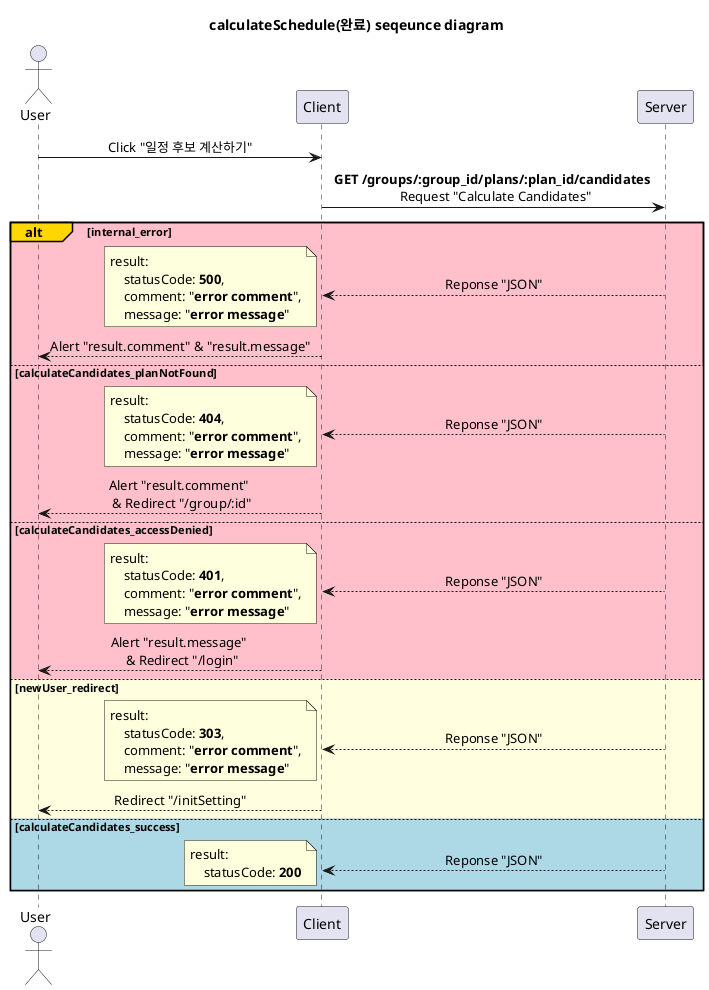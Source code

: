 @startuml calculateSchedule(완료)
'http://localhost:3000/plan/:id

title calculateSchedule(완료) seqeunce diagram

skinparam SequenceMessageAlignment center

participant Server order 30
participant Client order 20
actor User order 10

User -> Client: Click "일정 후보 계산하기"

Client -> Server: **GET /groups/:group_id/plans/:plan_id/candidates** \n Request "Calculate Candidates"

alt#Gold #Pink internal_error
    Client <-- Server: Reponse "JSON"
    note left
        result:
            statusCode: **500**,
            comment: "**error comment**",
            message: "**error message**"
    end note
    User <-- Client: Alert "result.comment" & "result.message"

else #Pink calculateCandidates_planNotFound
    Client <-- Server: Reponse "JSON"
    note left
        result:
            statusCode: **404**,
            comment: "**error comment**",
            message: "**error message**"
    end note
    User <-- Client: Alert "result.comment" \n & Redirect "/group/:id"

else #Pink calculateCandidates_accessDenied
    Client <-- Server: Reponse "JSON"
    note left
        result:
            statusCode: **401**,
            comment: "**error comment**",
            message: "**error message**"
    end note
    User <-- Client: Alert "result.message" \n & Redirect "/login"

else #LightYellow newUser_redirect
    Client <-- Server: Reponse "JSON"
    note left
        result:
            statusCode: **303**,
            comment: "**error comment**",
            message: "**error message**"
    end note
    User <-- Client: Redirect "/initSetting"

else #LightBlue calculateCandidates_success
    Client <-- Server: Reponse "JSON"
    note left
        result:
            statusCode: **200**
    end note    

end

@enduml